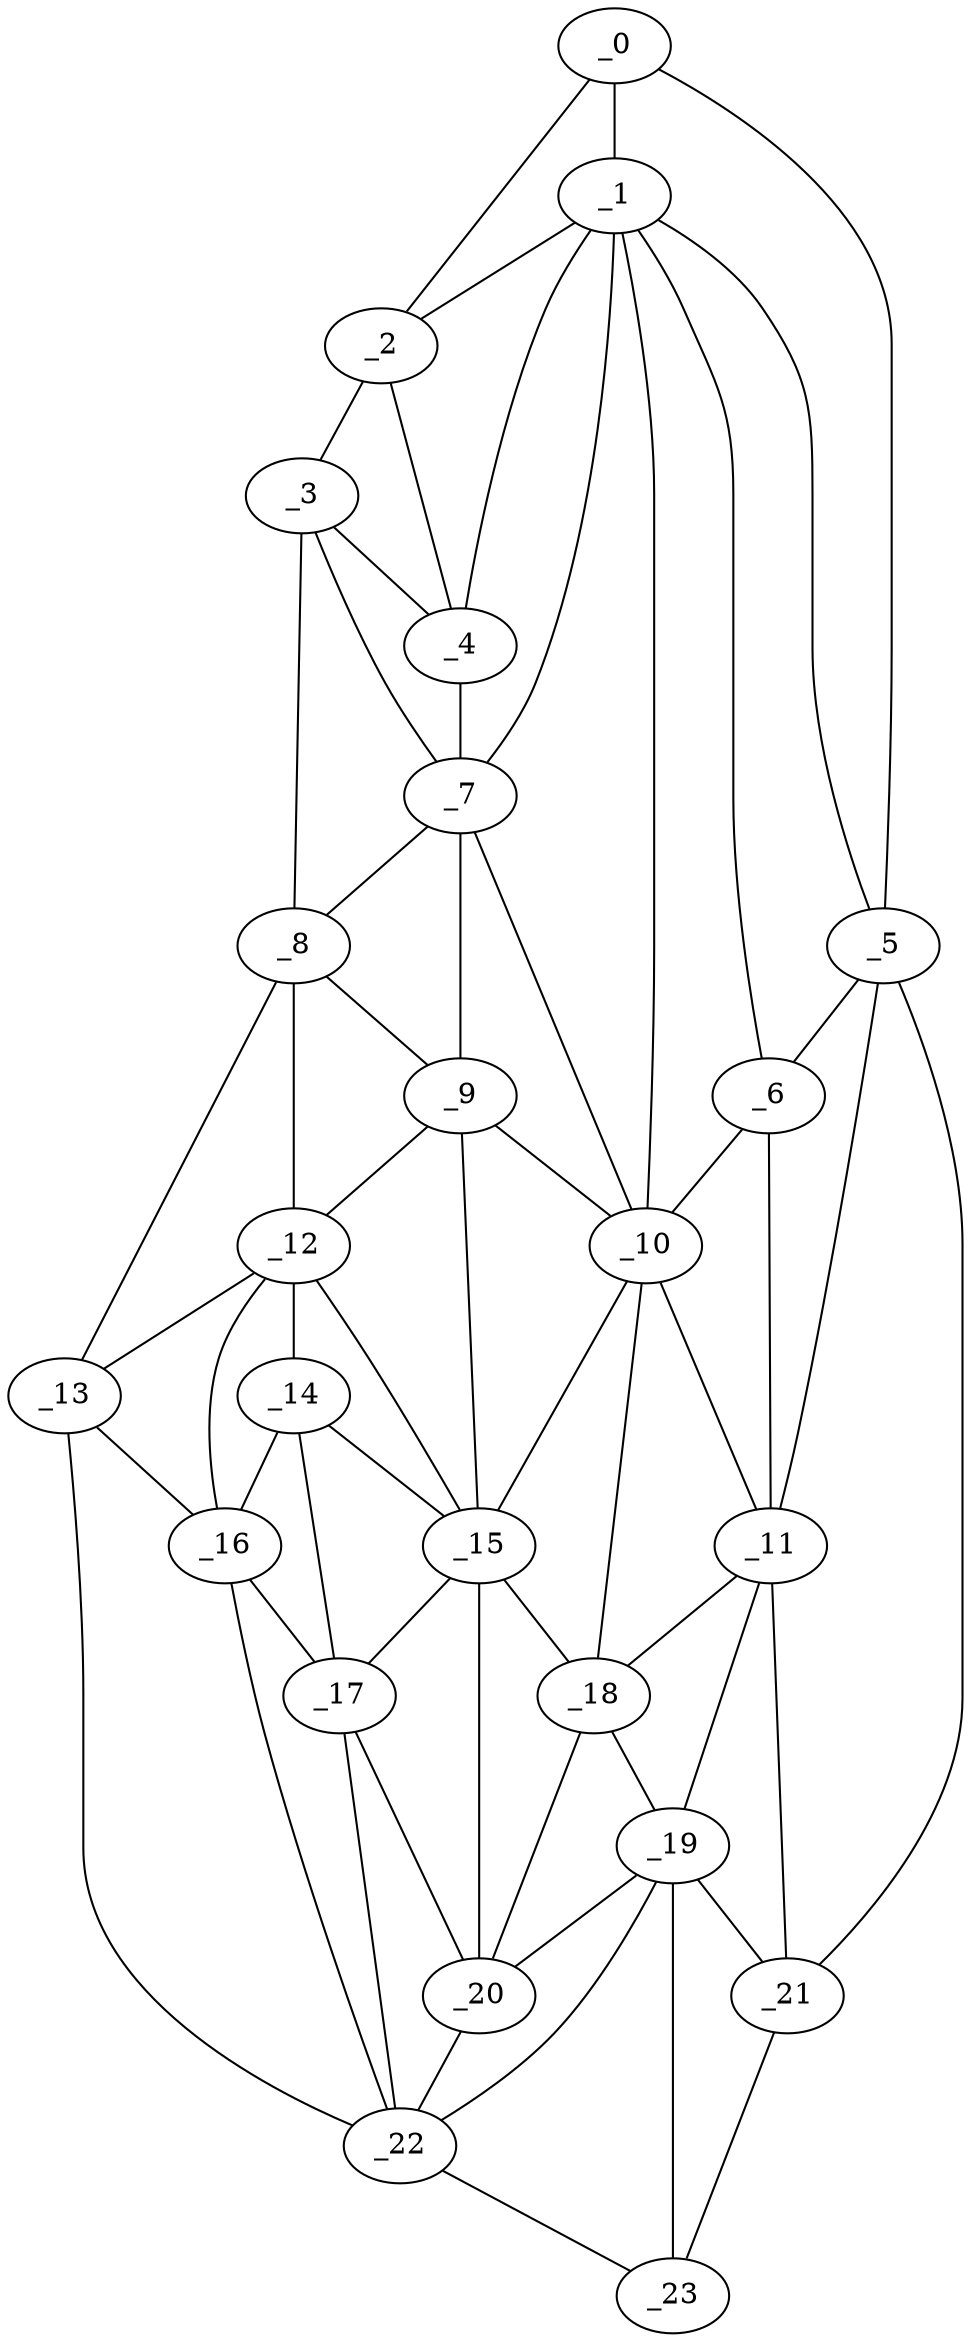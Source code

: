 graph "obj66__140.gxl" {
	_0	 [x=5,
		y=65];
	_1	 [x=24,
		y=66];
	_0 -- _1	 [valence=2];
	_2	 [x=34,
		y=14];
	_0 -- _2	 [valence=1];
	_5	 [x=45,
		y=96];
	_0 -- _5	 [valence=1];
	_1 -- _2	 [valence=2];
	_4	 [x=44,
		y=25];
	_1 -- _4	 [valence=1];
	_1 -- _5	 [valence=2];
	_6	 [x=50,
		y=92];
	_1 -- _6	 [valence=2];
	_7	 [x=54,
		y=26];
	_1 -- _7	 [valence=2];
	_10	 [x=68,
		y=89];
	_1 -- _10	 [valence=2];
	_3	 [x=44,
		y=12];
	_2 -- _3	 [valence=1];
	_2 -- _4	 [valence=1];
	_3 -- _4	 [valence=2];
	_3 -- _7	 [valence=2];
	_8	 [x=58,
		y=12];
	_3 -- _8	 [valence=1];
	_4 -- _7	 [valence=2];
	_5 -- _6	 [valence=2];
	_11	 [x=75,
		y=97];
	_5 -- _11	 [valence=2];
	_21	 [x=120,
		y=100];
	_5 -- _21	 [valence=1];
	_6 -- _10	 [valence=2];
	_6 -- _11	 [valence=2];
	_7 -- _8	 [valence=2];
	_9	 [x=65,
		y=25];
	_7 -- _9	 [valence=1];
	_7 -- _10	 [valence=1];
	_8 -- _9	 [valence=2];
	_12	 [x=82,
		y=26];
	_8 -- _12	 [valence=1];
	_13	 [x=98,
		y=19];
	_8 -- _13	 [valence=1];
	_9 -- _10	 [valence=2];
	_9 -- _12	 [valence=2];
	_15	 [x=101,
		y=55];
	_9 -- _15	 [valence=2];
	_10 -- _11	 [valence=2];
	_10 -- _15	 [valence=2];
	_18	 [x=105,
		y=69];
	_10 -- _18	 [valence=2];
	_11 -- _18	 [valence=2];
	_19	 [x=118,
		y=84];
	_11 -- _19	 [valence=2];
	_11 -- _21	 [valence=2];
	_12 -- _13	 [valence=2];
	_14	 [x=101,
		y=39];
	_12 -- _14	 [valence=1];
	_12 -- _15	 [valence=2];
	_16	 [x=102,
		y=30];
	_12 -- _16	 [valence=2];
	_13 -- _16	 [valence=2];
	_22	 [x=125,
		y=68];
	_13 -- _22	 [valence=1];
	_14 -- _15	 [valence=2];
	_14 -- _16	 [valence=2];
	_17	 [x=103,
		y=47];
	_14 -- _17	 [valence=1];
	_15 -- _17	 [valence=2];
	_15 -- _18	 [valence=1];
	_20	 [x=119,
		y=66];
	_15 -- _20	 [valence=2];
	_16 -- _17	 [valence=2];
	_16 -- _22	 [valence=1];
	_17 -- _20	 [valence=2];
	_17 -- _22	 [valence=2];
	_18 -- _19	 [valence=2];
	_18 -- _20	 [valence=2];
	_19 -- _20	 [valence=2];
	_19 -- _21	 [valence=1];
	_19 -- _22	 [valence=1];
	_23	 [x=125,
		y=96];
	_19 -- _23	 [valence=2];
	_20 -- _22	 [valence=1];
	_21 -- _23	 [valence=1];
	_22 -- _23	 [valence=1];
}
